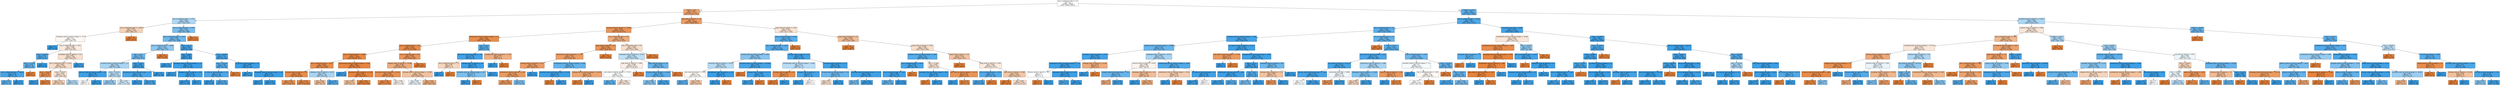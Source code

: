 digraph Tree {
node [shape=box, style="filled", color="black"] ;
0 [label="due_vs_submission_date <= 1.0\ngini = 0.5\nsamples = 96638\nvalue = [48319, 48319]", fillcolor="#e5813900"] ;
1 [label="weight <= 0.07\ngini = 0.339\nsamples = 52759\nvalue = [41346, 11413]", fillcolor="#e58139b9"] ;
0 -> 1 [labeldistance=2.5, labelangle=45, headlabel="True"] ;
2 [label="due_vs_submission_date <= -1.002\ngini = 0.468\nsamples = 3860\nvalue = [1438, 2422]", fillcolor="#399de568"] ;
1 -> 2 ;
3 [label="due_vs_submission_date <= -1.995\ngini = 0.476\nsamples = 1320\nvalue = [806, 514]", fillcolor="#e581395c"] ;
2 -> 3 ;
4 [label="homepage_clicks_by_interval_change <= -0.5\ngini = 0.5\nsamples = 1058\nvalue = [544, 514]", fillcolor="#e581390e"] ;
3 -> 4 ;
5 [label="gini = 0.0\nsamples = 58\nvalue = [0, 58]", fillcolor="#399de5ff"] ;
4 -> 5 ;
6 [label="due_vs_submission_date <= -90.5\ngini = 0.496\nsamples = 1000\nvalue = [544, 456]", fillcolor="#e5813929"] ;
4 -> 6 ;
7 [label="date <= 235.364\ngini = 0.204\nsamples = 52\nvalue = [6, 46]", fillcolor="#399de5de"] ;
6 -> 7 ;
8 [label="date <= 227.623\ngini = 0.291\nsamples = 34\nvalue = [6, 28]", fillcolor="#399de5c8"] ;
7 -> 8 ;
9 [label="due_vs_submission_date <= -288.44\ngini = 0.124\nsamples = 30\nvalue = [2, 28]", fillcolor="#399de5ed"] ;
8 -> 9 ;
10 [label="gini = 0.26\nsamples = 13\nvalue = [2, 11]", fillcolor="#399de5d1"] ;
9 -> 10 ;
11 [label="gini = 0.0\nsamples = 17\nvalue = [0, 17]", fillcolor="#399de5ff"] ;
9 -> 11 ;
12 [label="gini = 0.0\nsamples = 4\nvalue = [4, 0]", fillcolor="#e58139ff"] ;
8 -> 12 ;
13 [label="gini = 0.0\nsamples = 18\nvalue = [0, 18]", fillcolor="#399de5ff"] ;
7 -> 13 ;
14 [label="homepage_clicks_by_interval <= 14.5\ngini = 0.491\nsamples = 948\nvalue = [538, 410]", fillcolor="#e581393d"] ;
6 -> 14 ;
15 [label="due_vs_submission_date <= -4.253\ngini = 0.487\nsamples = 929\nvalue = [538, 391]", fillcolor="#e5813946"] ;
14 -> 15 ;
16 [label="date <= 236.106\ngini = 0.209\nsamples = 59\nvalue = [52, 7]", fillcolor="#e58139dd"] ;
15 -> 16 ;
17 [label="gini = 0.0\nsamples = 6\nvalue = [0, 6]", fillcolor="#399de5ff"] ;
16 -> 17 ;
18 [label="gini = 0.037\nsamples = 53\nvalue = [52, 1]", fillcolor="#e58139fa"] ;
16 -> 18 ;
19 [label="date <= 240.873\ngini = 0.493\nsamples = 870\nvalue = [486, 384]", fillcolor="#e5813936"] ;
15 -> 19 ;
20 [label="gini = 0.477\nsamples = 679\nvalue = [413, 266]", fillcolor="#e581395b"] ;
19 -> 20 ;
21 [label="gini = 0.472\nsamples = 191\nvalue = [73, 118]", fillcolor="#399de561"] ;
19 -> 21 ;
22 [label="gini = 0.0\nsamples = 19\nvalue = [0, 19]", fillcolor="#399de5ff"] ;
14 -> 22 ;
23 [label="gini = 0.0\nsamples = 262\nvalue = [262, 0]", fillcolor="#e58139ff"] ;
3 -> 23 ;
24 [label="due_vs_submission_date <= 0.006\ngini = 0.374\nsamples = 2540\nvalue = [632, 1908]", fillcolor="#399de5ab"] ;
2 -> 24 ;
25 [label="due_vs_submission_date <= -0.005\ngini = 0.339\nsamples = 2435\nvalue = [527, 1908]", fillcolor="#399de5b9"] ;
24 -> 25 ;
26 [label="due_vs_submission_date <= -0.998\ngini = 0.422\nsamples = 1608\nvalue = [486, 1122]", fillcolor="#399de591"] ;
25 -> 26 ;
27 [label="date <= 231.5\ngini = 0.328\nsamples = 1415\nvalue = [293, 1122]", fillcolor="#399de5bc"] ;
26 -> 27 ;
28 [label="oucontent_clicks_by_interval_change <= -2.5\ngini = 0.46\nsamples = 758\nvalue = [272, 486]", fillcolor="#399de570"] ;
27 -> 28 ;
29 [label="glossary_clicks_by_interval_change <= -5.5\ngini = 0.045\nsamples = 43\nvalue = [1, 42]", fillcolor="#399de5f9"] ;
28 -> 29 ;
30 [label="gini = 0.5\nsamples = 2\nvalue = [1, 1]", fillcolor="#e5813900"] ;
29 -> 30 ;
31 [label="gini = 0.0\nsamples = 41\nvalue = [0, 41]", fillcolor="#399de5ff"] ;
29 -> 31 ;
32 [label="date <= 222.003\ngini = 0.471\nsamples = 715\nvalue = [271, 444]", fillcolor="#399de563"] ;
28 -> 32 ;
33 [label="gini = 0.436\nsamples = 361\nvalue = [116, 245]", fillcolor="#399de586"] ;
32 -> 33 ;
34 [label="gini = 0.492\nsamples = 354\nvalue = [155, 199]", fillcolor="#399de538"] ;
32 -> 34 ;
35 [label="date <= 238.5\ngini = 0.062\nsamples = 657\nvalue = [21, 636]", fillcolor="#399de5f7"] ;
27 -> 35 ;
36 [label="homepage_clicks_by_interval_change <= -1.5\ngini = 0.128\nsamples = 305\nvalue = [21, 284]", fillcolor="#399de5ec"] ;
35 -> 36 ;
37 [label="gini = 0.0\nsamples = 25\nvalue = [0, 25]", fillcolor="#399de5ff"] ;
36 -> 37 ;
38 [label="gini = 0.139\nsamples = 280\nvalue = [21, 259]", fillcolor="#399de5ea"] ;
36 -> 38 ;
39 [label="gini = 0.0\nsamples = 352\nvalue = [0, 352]", fillcolor="#399de5ff"] ;
35 -> 39 ;
40 [label="gini = 0.0\nsamples = 193\nvalue = [193, 0]", fillcolor="#e58139ff"] ;
26 -> 40 ;
41 [label="date <= 231.5\ngini = 0.094\nsamples = 827\nvalue = [41, 786]", fillcolor="#399de5f2"] ;
25 -> 41 ;
42 [label="date <= 224.5\ngini = 0.006\nsamples = 325\nvalue = [1, 324]", fillcolor="#399de5fe"] ;
41 -> 42 ;
43 [label="gini = 0.0\nsamples = 176\nvalue = [0, 176]", fillcolor="#399de5ff"] ;
42 -> 43 ;
44 [label="homepage_clicks_by_interval_change <= -1.0\ngini = 0.013\nsamples = 149\nvalue = [1, 148]", fillcolor="#399de5fd"] ;
42 -> 44 ;
45 [label="gini = 0.0\nsamples = 11\nvalue = [0, 11]", fillcolor="#399de5ff"] ;
44 -> 45 ;
46 [label="homepage_clicks_by_interval <= 20.5\ngini = 0.014\nsamples = 138\nvalue = [1, 137]", fillcolor="#399de5fd"] ;
44 -> 46 ;
47 [label="gini = 0.015\nsamples = 135\nvalue = [1, 134]", fillcolor="#399de5fd"] ;
46 -> 47 ;
48 [label="gini = 0.0\nsamples = 3\nvalue = [0, 3]", fillcolor="#399de5ff"] ;
46 -> 48 ;
49 [label="date <= 240.685\ngini = 0.147\nsamples = 502\nvalue = [40, 462]", fillcolor="#399de5e9"] ;
41 -> 49 ;
50 [label="date <= 236.219\ngini = 0.239\nsamples = 281\nvalue = [39, 242]", fillcolor="#399de5d6"] ;
49 -> 50 ;
51 [label="url_clicks_by_interval_change <= -0.5\ngini = 0.175\nsamples = 268\nvalue = [26, 242]", fillcolor="#399de5e4"] ;
50 -> 51 ;
52 [label="gini = 0.0\nsamples = 26\nvalue = [0, 26]", fillcolor="#399de5ff"] ;
51 -> 52 ;
53 [label="gini = 0.192\nsamples = 242\nvalue = [26, 216]", fillcolor="#399de5e0"] ;
51 -> 53 ;
54 [label="gini = 0.0\nsamples = 13\nvalue = [13, 0]", fillcolor="#e58139ff"] ;
50 -> 54 ;
55 [label="url_clicks_by_interval_change <= -0.5\ngini = 0.009\nsamples = 221\nvalue = [1, 220]", fillcolor="#399de5fe"] ;
49 -> 55 ;
56 [label="gini = 0.0\nsamples = 23\nvalue = [0, 23]", fillcolor="#399de5ff"] ;
55 -> 56 ;
57 [label="homepage_clicks_by_interval_change <= -4.0\ngini = 0.01\nsamples = 198\nvalue = [1, 197]", fillcolor="#399de5fe"] ;
55 -> 57 ;
58 [label="gini = 0.0\nsamples = 5\nvalue = [0, 5]", fillcolor="#399de5ff"] ;
57 -> 58 ;
59 [label="gini = 0.01\nsamples = 193\nvalue = [1, 192]", fillcolor="#399de5fe"] ;
57 -> 59 ;
60 [label="gini = 0.0\nsamples = 105\nvalue = [105, 0]", fillcolor="#e58139ff"] ;
24 -> 60 ;
61 [label="page_clicks_by_interval <= 1.0\ngini = 0.3\nsamples = 48899\nvalue = [39908, 8991]", fillcolor="#e58139c6"] ;
1 -> 61 ;
62 [label="forumng_clicks_by_interval <= 21.999\ngini = 0.239\nsamples = 41481\nvalue = [35738, 5743]", fillcolor="#e58139d6"] ;
61 -> 62 ;
63 [label="htmlactivity_clicks_by_interval_change <= 1.0\ngini = 0.168\nsamples = 29933\nvalue = [27168, 2765]", fillcolor="#e58139e5"] ;
62 -> 63 ;
64 [label="due_vs_submission_date <= -0.0\ngini = 0.164\nsamples = 29842\nvalue = [27156, 2686]", fillcolor="#e58139e6"] ;
63 -> 64 ;
65 [label="due_vs_submission_date <= -4.999\ngini = 0.116\nsamples = 19600\nvalue = [18388, 1212]", fillcolor="#e58139ee"] ;
64 -> 65 ;
66 [label="due_vs_submission_date <= -5.001\ngini = 0.164\nsamples = 10015\nvalue = [9115, 900]", fillcolor="#e58139e6"] ;
65 -> 66 ;
67 [label="forumng_clicks_by_interval <= 0.0\ngini = 0.149\nsamples = 9859\nvalue = [9059, 800]", fillcolor="#e58139e8"] ;
66 -> 67 ;
68 [label="gini = 0.246\nsamples = 2328\nvalue = [1994, 334]", fillcolor="#e58139d4"] ;
67 -> 68 ;
69 [label="gini = 0.116\nsamples = 7531\nvalue = [7065, 466]", fillcolor="#e58139ee"] ;
67 -> 69 ;
70 [label="homepage_clicks_by_interval <= 9.975\ngini = 0.46\nsamples = 156\nvalue = [56, 100]", fillcolor="#399de570"] ;
66 -> 70 ;
71 [label="gini = 0.444\nsamples = 69\nvalue = [46, 23]", fillcolor="#e581397f"] ;
70 -> 71 ;
72 [label="gini = 0.203\nsamples = 87\nvalue = [10, 77]", fillcolor="#399de5de"] ;
70 -> 72 ;
73 [label="questionnaire_clicks_by_interval_change <= -9.68\ngini = 0.063\nsamples = 9585\nvalue = [9273, 312]", fillcolor="#e58139f6"] ;
65 -> 73 ;
74 [label="gini = 0.0\nsamples = 10\nvalue = [0, 10]", fillcolor="#399de5ff"] ;
73 -> 74 ;
75 [label="oucontent_clicks_by_interval <= 0.016\ngini = 0.061\nsamples = 9575\nvalue = [9273, 302]", fillcolor="#e58139f7"] ;
73 -> 75 ;
76 [label="gini = 0.453\nsamples = 52\nvalue = [34, 18]", fillcolor="#e5813978"] ;
75 -> 76 ;
77 [label="gini = 0.058\nsamples = 9523\nvalue = [9239, 284]", fillcolor="#e58139f7"] ;
75 -> 77 ;
78 [label="due_vs_submission_date <= 0.0\ngini = 0.246\nsamples = 10242\nvalue = [8768, 1474]", fillcolor="#e58139d4"] ;
64 -> 78 ;
79 [label="subpage_clicks_by_interval <= 10.996\ngini = 0.385\nsamples = 5655\nvalue = [4181, 1474]", fillcolor="#e58139a5"] ;
78 -> 79 ;
80 [label="oucontent_clicks_by_interval <= 53.521\ngini = 0.202\nsamples = 2012\nvalue = [1782, 230]", fillcolor="#e58139de"] ;
79 -> 80 ;
81 [label="gini = 0.158\nsamples = 1869\nvalue = [1707, 162]", fillcolor="#e58139e7"] ;
80 -> 81 ;
82 [label="gini = 0.499\nsamples = 143\nvalue = [75, 68]", fillcolor="#e5813918"] ;
80 -> 82 ;
83 [label="forumng_clicks_by_interval_change <= -11.987\ngini = 0.45\nsamples = 3643\nvalue = [2399, 1244]", fillcolor="#e581397b"] ;
79 -> 83 ;
84 [label="gini = 0.499\nsamples = 1124\nvalue = [532, 592]", fillcolor="#399de51a"] ;
83 -> 84 ;
85 [label="gini = 0.384\nsamples = 2519\nvalue = [1867, 652]", fillcolor="#e58139a6"] ;
83 -> 85 ;
86 [label="gini = 0.0\nsamples = 4587\nvalue = [4587, 0]", fillcolor="#e58139ff"] ;
78 -> 86 ;
87 [label="date <= 167.5\ngini = 0.229\nsamples = 91\nvalue = [12, 79]", fillcolor="#399de5d8"] ;
63 -> 87 ;
88 [label="quiz_clicks_by_interval_change <= -0.5\ngini = 0.095\nsamples = 80\nvalue = [4, 76]", fillcolor="#399de5f2"] ;
87 -> 88 ;
89 [label="due_vs_submission_date <= -7.5\ngini = 0.48\nsamples = 5\nvalue = [3, 2]", fillcolor="#e5813955"] ;
88 -> 89 ;
90 [label="gini = 0.0\nsamples = 2\nvalue = [0, 2]", fillcolor="#399de5ff"] ;
89 -> 90 ;
91 [label="gini = 0.0\nsamples = 3\nvalue = [3, 0]", fillcolor="#e58139ff"] ;
89 -> 91 ;
92 [label="subpage_clicks_by_interval <= 4.0\ngini = 0.026\nsamples = 75\nvalue = [1, 74]", fillcolor="#399de5fc"] ;
88 -> 92 ;
93 [label="oucontent_clicks_by_interval_change <= 16.5\ngini = 0.375\nsamples = 4\nvalue = [1, 3]", fillcolor="#399de5aa"] ;
92 -> 93 ;
94 [label="gini = 0.0\nsamples = 3\nvalue = [0, 3]", fillcolor="#399de5ff"] ;
93 -> 94 ;
95 [label="gini = 0.0\nsamples = 1\nvalue = [1, 0]", fillcolor="#e58139ff"] ;
93 -> 95 ;
96 [label="gini = 0.0\nsamples = 71\nvalue = [0, 71]", fillcolor="#399de5ff"] ;
92 -> 96 ;
97 [label="oucollaborate_clicks_by_interval <= 1.136\ngini = 0.397\nsamples = 11\nvalue = [8, 3]", fillcolor="#e581399f"] ;
87 -> 97 ;
98 [label="gini = 0.0\nsamples = 3\nvalue = [0, 3]", fillcolor="#399de5ff"] ;
97 -> 98 ;
99 [label="gini = 0.0\nsamples = 8\nvalue = [8, 0]", fillcolor="#e58139ff"] ;
97 -> 99 ;
100 [label="due_vs_submission_date <= -0.0\ngini = 0.383\nsamples = 11548\nvalue = [8570, 2978]", fillcolor="#e58139a6"] ;
62 -> 100 ;
101 [label="page_clicks_by_interval <= 0.0\ngini = 0.241\nsamples = 6788\nvalue = [5838, 950]", fillcolor="#e58139d6"] ;
100 -> 101 ;
102 [label="questionnaire_clicks_by_interval <= 7.997\ngini = 0.302\nsamples = 5135\nvalue = [4185, 950]", fillcolor="#e58139c5"] ;
101 -> 102 ;
103 [label="forumng_clicks_by_interval <= 187.5\ngini = 0.287\nsamples = 5044\nvalue = [4169, 875]", fillcolor="#e58139c9"] ;
102 -> 103 ;
104 [label="ouelluminate_clicks_by_interval <= 5.95\ngini = 0.278\nsamples = 5002\nvalue = [4169, 833]", fillcolor="#e58139cc"] ;
103 -> 104 ;
105 [label="gini = 0.267\nsamples = 4938\nvalue = [4153, 785]", fillcolor="#e58139cf"] ;
104 -> 105 ;
106 [label="gini = 0.375\nsamples = 64\nvalue = [16, 48]", fillcolor="#399de5aa"] ;
104 -> 106 ;
107 [label="gini = 0.0\nsamples = 42\nvalue = [0, 42]", fillcolor="#399de5ff"] ;
103 -> 107 ;
108 [label="oucollaborate_clicks_by_interval_change <= 0.019\ngini = 0.29\nsamples = 91\nvalue = [16, 75]", fillcolor="#399de5c9"] ;
102 -> 108 ;
109 [label="oucontent_clicks_by_interval_change <= -787.24\ngini = 0.053\nsamples = 73\nvalue = [2, 71]", fillcolor="#399de5f8"] ;
108 -> 109 ;
110 [label="gini = 0.0\nsamples = 2\nvalue = [2, 0]", fillcolor="#e58139ff"] ;
109 -> 110 ;
111 [label="gini = 0.0\nsamples = 71\nvalue = [0, 71]", fillcolor="#399de5ff"] ;
109 -> 111 ;
112 [label="subpage_clicks_by_interval_change <= -36.433\ngini = 0.346\nsamples = 18\nvalue = [14, 4]", fillcolor="#e58139b6"] ;
108 -> 112 ;
113 [label="gini = 0.0\nsamples = 14\nvalue = [14, 0]", fillcolor="#e58139ff"] ;
112 -> 113 ;
114 [label="gini = 0.0\nsamples = 4\nvalue = [0, 4]", fillcolor="#399de5ff"] ;
112 -> 114 ;
115 [label="gini = 0.0\nsamples = 1653\nvalue = [1653, 0]", fillcolor="#e58139ff"] ;
101 -> 115 ;
116 [label="due_vs_submission_date <= 0.0\ngini = 0.489\nsamples = 4760\nvalue = [2732, 2028]", fillcolor="#e5813942"] ;
100 -> 116 ;
117 [label="homepage_clicks_by_interval <= 52.955\ngini = 0.481\nsamples = 3398\nvalue = [1370, 2028]", fillcolor="#399de553"] ;
116 -> 117 ;
118 [label="page_clicks_by_interval <= 0.006\ngini = 0.498\nsamples = 2075\nvalue = [1108, 967]", fillcolor="#e5813920"] ;
117 -> 118 ;
119 [label="quiz_clicks_by_interval_change <= -27.912\ngini = 0.5\nsamples = 1921\nvalue = [954, 967]", fillcolor="#399de503"] ;
118 -> 119 ;
120 [label="gini = 0.27\nsamples = 280\nvalue = [45, 235]", fillcolor="#399de5ce"] ;
119 -> 120 ;
121 [label="gini = 0.494\nsamples = 1641\nvalue = [909, 732]", fillcolor="#e5813932"] ;
119 -> 121 ;
122 [label="gini = 0.0\nsamples = 154\nvalue = [154, 0]", fillcolor="#e58139ff"] ;
118 -> 122 ;
123 [label="page_clicks_by_interval <= 0.0\ngini = 0.318\nsamples = 1323\nvalue = [262, 1061]", fillcolor="#399de5c0"] ;
117 -> 123 ;
124 [label="forumng_clicks_by_interval <= 53.684\ngini = 0.249\nsamples = 1242\nvalue = [181, 1061]", fillcolor="#399de5d3"] ;
123 -> 124 ;
125 [label="gini = 0.408\nsamples = 462\nvalue = [132, 330]", fillcolor="#399de599"] ;
124 -> 125 ;
126 [label="gini = 0.118\nsamples = 780\nvalue = [49, 731]", fillcolor="#399de5ee"] ;
124 -> 126 ;
127 [label="gini = 0.0\nsamples = 81\nvalue = [81, 0]", fillcolor="#e58139ff"] ;
123 -> 127 ;
128 [label="gini = 0.0\nsamples = 1362\nvalue = [1362, 0]", fillcolor="#e58139ff"] ;
116 -> 128 ;
129 [label="page_clicks_by_interval <= 1.001\ngini = 0.492\nsamples = 7418\nvalue = [4170, 3248]", fillcolor="#e5813938"] ;
61 -> 129 ;
130 [label="due_vs_submission_date <= 0.005\ngini = 0.253\nsamples = 1597\nvalue = [237, 1360]", fillcolor="#399de5d3"] ;
129 -> 130 ;
131 [label="due_vs_submission_date <= -0.029\ngini = 0.23\nsamples = 1568\nvalue = [208, 1360]", fillcolor="#399de5d8"] ;
130 -> 131 ;
132 [label="forumng_clicks_by_interval_change <= 6.885\ngini = 0.408\nsamples = 553\nvalue = [158, 395]", fillcolor="#399de599"] ;
131 -> 132 ;
133 [label="oucontent_clicks_by_interval <= 255.47\ngini = 0.476\nsamples = 375\nvalue = [146, 229]", fillcolor="#399de55c"] ;
132 -> 133 ;
134 [label="quiz_clicks_by_interval <= 0.029\ngini = 0.5\nsamples = 283\nvalue = [145, 138]", fillcolor="#e581390c"] ;
133 -> 134 ;
135 [label="gini = 0.256\nsamples = 73\nvalue = [11, 62]", fillcolor="#399de5d2"] ;
134 -> 135 ;
136 [label="gini = 0.462\nsamples = 210\nvalue = [134, 76]", fillcolor="#e581396e"] ;
134 -> 136 ;
137 [label="oucollaborate_clicks_by_interval <= 14.5\ngini = 0.022\nsamples = 92\nvalue = [1, 91]", fillcolor="#399de5fc"] ;
133 -> 137 ;
138 [label="gini = 0.0\nsamples = 91\nvalue = [0, 91]", fillcolor="#399de5ff"] ;
137 -> 138 ;
139 [label="gini = 0.0\nsamples = 1\nvalue = [1, 0]", fillcolor="#e58139ff"] ;
137 -> 139 ;
140 [label="oucontent_clicks_by_interval_change <= -283.896\ngini = 0.126\nsamples = 178\nvalue = [12, 166]", fillcolor="#399de5ed"] ;
132 -> 140 ;
141 [label="gini = 0.0\nsamples = 4\nvalue = [4, 0]", fillcolor="#e58139ff"] ;
140 -> 141 ;
142 [label="subpage_clicks_by_interval <= 217.5\ngini = 0.088\nsamples = 174\nvalue = [8, 166]", fillcolor="#399de5f3"] ;
140 -> 142 ;
143 [label="gini = 0.078\nsamples = 173\nvalue = [7, 166]", fillcolor="#399de5f4"] ;
142 -> 143 ;
144 [label="gini = 0.0\nsamples = 1\nvalue = [1, 0]", fillcolor="#e58139ff"] ;
142 -> 144 ;
145 [label="subpage_clicks_by_interval <= 8.5\ngini = 0.094\nsamples = 1015\nvalue = [50, 965]", fillcolor="#399de5f2"] ;
131 -> 145 ;
146 [label="questionnaire_clicks_by_interval_change <= -0.004\ngini = 0.477\nsamples = 28\nvalue = [11, 17]", fillcolor="#399de55a"] ;
145 -> 146 ;
147 [label="forumng_clicks_by_interval <= 9.5\ngini = 0.165\nsamples = 11\nvalue = [10, 1]", fillcolor="#e58139e6"] ;
146 -> 147 ;
148 [label="gini = 0.0\nsamples = 10\nvalue = [10, 0]", fillcolor="#e58139ff"] ;
147 -> 148 ;
149 [label="gini = 0.0\nsamples = 1\nvalue = [0, 1]", fillcolor="#399de5ff"] ;
147 -> 149 ;
150 [label="subpage_clicks_by_interval <= 7.5\ngini = 0.111\nsamples = 17\nvalue = [1, 16]", fillcolor="#399de5ef"] ;
146 -> 150 ;
151 [label="gini = 0.0\nsamples = 15\nvalue = [0, 15]", fillcolor="#399de5ff"] ;
150 -> 151 ;
152 [label="gini = 0.5\nsamples = 2\nvalue = [1, 1]", fillcolor="#e5813900"] ;
150 -> 152 ;
153 [label="oucontent_clicks_by_interval <= 21.5\ngini = 0.076\nsamples = 987\nvalue = [39, 948]", fillcolor="#399de5f5"] ;
145 -> 153 ;
154 [label="forumng_clicks_by_interval_change <= -6.0\ngini = 0.324\nsamples = 59\nvalue = [12, 47]", fillcolor="#399de5be"] ;
153 -> 154 ;
155 [label="gini = 0.49\nsamples = 21\nvalue = [12, 9]", fillcolor="#e5813940"] ;
154 -> 155 ;
156 [label="gini = 0.0\nsamples = 38\nvalue = [0, 38]", fillcolor="#399de5ff"] ;
154 -> 156 ;
157 [label="oucontent_clicks_by_interval_change <= -171.5\ngini = 0.056\nsamples = 928\nvalue = [27, 901]", fillcolor="#399de5f7"] ;
153 -> 157 ;
158 [label="gini = 0.361\nsamples = 38\nvalue = [9, 29]", fillcolor="#399de5b0"] ;
157 -> 158 ;
159 [label="gini = 0.04\nsamples = 890\nvalue = [18, 872]", fillcolor="#399de5fa"] ;
157 -> 159 ;
160 [label="gini = 0.0\nsamples = 29\nvalue = [29, 0]", fillcolor="#e58139ff"] ;
130 -> 160 ;
161 [label="page_clicks_by_interval <= 2.0\ngini = 0.438\nsamples = 5821\nvalue = [3933, 1888]", fillcolor="#e5813985"] ;
129 -> 161 ;
162 [label="gini = 0.0\nsamples = 1398\nvalue = [1398, 0]", fillcolor="#e58139ff"] ;
161 -> 162 ;
163 [label="page_clicks_by_interval <= 2.001\ngini = 0.489\nsamples = 4423\nvalue = [2535, 1888]", fillcolor="#e5813941"] ;
161 -> 163 ;
164 [label="dualpane_clicks_by_interval_change <= 0.004\ngini = 0.23\nsamples = 664\nvalue = [88, 576]", fillcolor="#399de5d8"] ;
163 -> 164 ;
165 [label="due_vs_submission_date <= 0.015\ngini = 0.116\nsamples = 568\nvalue = [35, 533]", fillcolor="#399de5ee"] ;
164 -> 165 ;
166 [label="due_vs_submission_date <= -3.001\ngini = 0.089\nsamples = 559\nvalue = [26, 533]", fillcolor="#399de5f3"] ;
165 -> 166 ;
167 [label="gini = 0.287\nsamples = 121\nvalue = [21, 100]", fillcolor="#399de5c9"] ;
166 -> 167 ;
168 [label="gini = 0.023\nsamples = 438\nvalue = [5, 433]", fillcolor="#399de5fc"] ;
166 -> 168 ;
169 [label="gini = 0.0\nsamples = 9\nvalue = [9, 0]", fillcolor="#e58139ff"] ;
165 -> 169 ;
170 [label="date <= 97.882\ngini = 0.495\nsamples = 96\nvalue = [53, 43]", fillcolor="#e5813930"] ;
164 -> 170 ;
171 [label="homepage_clicks_by_interval_change <= -48.0\ngini = 0.054\nsamples = 36\nvalue = [1, 35]", fillcolor="#399de5f8"] ;
170 -> 171 ;
172 [label="gini = 0.0\nsamples = 1\nvalue = [1, 0]", fillcolor="#e58139ff"] ;
171 -> 172 ;
173 [label="gini = 0.0\nsamples = 35\nvalue = [0, 35]", fillcolor="#399de5ff"] ;
171 -> 173 ;
174 [label="quiz_clicks_by_interval_change <= -16.173\ngini = 0.231\nsamples = 60\nvalue = [52, 8]", fillcolor="#e58139d8"] ;
170 -> 174 ;
175 [label="gini = 0.0\nsamples = 4\nvalue = [0, 4]", fillcolor="#399de5ff"] ;
174 -> 175 ;
176 [label="gini = 0.133\nsamples = 56\nvalue = [52, 4]", fillcolor="#e58139eb"] ;
174 -> 176 ;
177 [label="page_clicks_by_interval <= 3.0\ngini = 0.454\nsamples = 3759\nvalue = [2447, 1312]", fillcolor="#e5813976"] ;
163 -> 177 ;
178 [label="gini = 0.0\nsamples = 892\nvalue = [892, 0]", fillcolor="#e58139ff"] ;
177 -> 178 ;
179 [label="page_clicks_by_interval <= 3.001\ngini = 0.496\nsamples = 2867\nvalue = [1555, 1312]", fillcolor="#e5813928"] ;
177 -> 179 ;
180 [label="due_vs_submission_date <= 0.023\ngini = 0.21\nsamples = 562\nvalue = [67, 495]", fillcolor="#399de5dc"] ;
179 -> 180 ;
181 [label="gini = 0.153\nsamples = 540\nvalue = [45, 495]", fillcolor="#399de5e8"] ;
180 -> 181 ;
182 [label="gini = 0.0\nsamples = 22\nvalue = [22, 0]", fillcolor="#e58139ff"] ;
180 -> 182 ;
183 [label="page_clicks_by_interval <= 3.999\ngini = 0.458\nsamples = 2305\nvalue = [1488, 817]", fillcolor="#e5813973"] ;
179 -> 183 ;
184 [label="gini = 0.0\nsamples = 387\nvalue = [387, 0]", fillcolor="#e58139ff"] ;
183 -> 184 ;
185 [label="gini = 0.489\nsamples = 1918\nvalue = [1101, 817]", fillcolor="#e5813942"] ;
183 -> 185 ;
186 [label="weight <= 12.528\ngini = 0.267\nsamples = 43879\nvalue = [6973, 36906]", fillcolor="#399de5cf"] ;
0 -> 186 [labeldistance=2.5, labelangle=-45, headlabel="False"] ;
187 [label="due_vs_submission_date <= 32.921\ngini = 0.187\nsamples = 34875\nvalue = [3647, 31228]", fillcolor="#399de5e1"] ;
186 -> 187 ;
188 [label="due_vs_submission_date <= 1.0\ngini = 0.256\nsamples = 18334\nvalue = [2766, 15568]", fillcolor="#399de5d2"] ;
187 -> 188 ;
189 [label="oucontent_clicks_by_interval_change <= -4.099\ngini = 0.118\nsamples = 4528\nvalue = [286, 4242]", fillcolor="#399de5ee"] ;
188 -> 189 ;
190 [label="subpage_clicks_by_interval_change <= -20.969\ngini = 0.314\nsamples = 641\nvalue = [125, 516]", fillcolor="#399de5c1"] ;
189 -> 190 ;
191 [label="url_clicks_by_interval_change <= 3.307\ngini = 0.091\nsamples = 336\nvalue = [16, 320]", fillcolor="#399de5f2"] ;
190 -> 191 ;
192 [label="ouelluminate_clicks_by_interval_change <= -11.0\ngini = 0.059\nsamples = 328\nvalue = [10, 318]", fillcolor="#399de5f7"] ;
191 -> 192 ;
193 [label="forumng_clicks_by_interval <= 63.5\ngini = 0.5\nsamples = 4\nvalue = [2, 2]", fillcolor="#e5813900"] ;
192 -> 193 ;
194 [label="gini = 0.0\nsamples = 2\nvalue = [2, 0]", fillcolor="#e58139ff"] ;
193 -> 194 ;
195 [label="gini = 0.0\nsamples = 2\nvalue = [0, 2]", fillcolor="#399de5ff"] ;
193 -> 195 ;
196 [label="homepage_clicks_by_interval <= 8.783\ngini = 0.048\nsamples = 324\nvalue = [8, 316]", fillcolor="#399de5f9"] ;
192 -> 196 ;
197 [label="gini = 0.176\nsamples = 82\nvalue = [8, 74]", fillcolor="#399de5e3"] ;
196 -> 197 ;
198 [label="gini = 0.0\nsamples = 242\nvalue = [0, 242]", fillcolor="#399de5ff"] ;
196 -> 198 ;
199 [label="subpage_clicks_by_interval <= 22.589\ngini = 0.375\nsamples = 8\nvalue = [6, 2]", fillcolor="#e58139aa"] ;
191 -> 199 ;
200 [label="gini = 0.0\nsamples = 2\nvalue = [0, 2]", fillcolor="#399de5ff"] ;
199 -> 200 ;
201 [label="gini = 0.0\nsamples = 6\nvalue = [6, 0]", fillcolor="#e58139ff"] ;
199 -> 201 ;
202 [label="homepage_clicks_by_interval <= 29.737\ngini = 0.459\nsamples = 305\nvalue = [109, 196]", fillcolor="#399de571"] ;
190 -> 202 ;
203 [label="resource_clicks_by_interval <= 0.052\ngini = 0.499\nsamples = 183\nvalue = [96, 87]", fillcolor="#e5813918"] ;
202 -> 203 ;
204 [label="subpage_clicks_by_interval_change <= -18.5\ngini = 0.307\nsamples = 58\nvalue = [11, 47]", fillcolor="#399de5c3"] ;
203 -> 204 ;
205 [label="gini = 0.375\nsamples = 12\nvalue = [9, 3]", fillcolor="#e58139aa"] ;
204 -> 205 ;
206 [label="gini = 0.083\nsamples = 46\nvalue = [2, 44]", fillcolor="#399de5f3"] ;
204 -> 206 ;
207 [label="homepage_clicks_by_interval <= 14.5\ngini = 0.435\nsamples = 125\nvalue = [85, 40]", fillcolor="#e5813987"] ;
203 -> 207 ;
208 [label="gini = 0.0\nsamples = 13\nvalue = [0, 13]", fillcolor="#399de5ff"] ;
207 -> 208 ;
209 [label="gini = 0.366\nsamples = 112\nvalue = [85, 27]", fillcolor="#e58139ae"] ;
207 -> 209 ;
210 [label="ouelluminate_clicks_by_interval_change <= -0.046\ngini = 0.19\nsamples = 122\nvalue = [13, 109]", fillcolor="#399de5e1"] ;
202 -> 210 ;
211 [label="ouelluminate_clicks_by_interval_change <= -3.039\ngini = 0.469\nsamples = 16\nvalue = [10, 6]", fillcolor="#e5813966"] ;
210 -> 211 ;
212 [label="gini = 0.0\nsamples = 6\nvalue = [0, 6]", fillcolor="#399de5ff"] ;
211 -> 212 ;
213 [label="gini = 0.0\nsamples = 10\nvalue = [10, 0]", fillcolor="#e58139ff"] ;
211 -> 213 ;
214 [label="url_clicks_by_interval_change <= 3.5\ngini = 0.055\nsamples = 106\nvalue = [3, 103]", fillcolor="#399de5f8"] ;
210 -> 214 ;
215 [label="gini = 0.038\nsamples = 104\nvalue = [2, 102]", fillcolor="#399de5fa"] ;
214 -> 215 ;
216 [label="gini = 0.5\nsamples = 2\nvalue = [1, 1]", fillcolor="#e5813900"] ;
214 -> 216 ;
217 [label="url_clicks_by_interval_change <= -33.457\ngini = 0.079\nsamples = 3887\nvalue = [161, 3726]", fillcolor="#399de5f4"] ;
189 -> 217 ;
218 [label="quiz_clicks_by_interval_change <= 17.424\ngini = 0.278\nsamples = 12\nvalue = [10, 2]", fillcolor="#e58139cc"] ;
217 -> 218 ;
219 [label="gini = 0.0\nsamples = 2\nvalue = [0, 2]", fillcolor="#399de5ff"] ;
218 -> 219 ;
220 [label="gini = 0.0\nsamples = 10\nvalue = [10, 0]", fillcolor="#e58139ff"] ;
218 -> 220 ;
221 [label="subpage_clicks_by_interval_change <= 106.5\ngini = 0.075\nsamples = 3875\nvalue = [151, 3724]", fillcolor="#399de5f5"] ;
217 -> 221 ;
222 [label="date <= 231.5\ngini = 0.062\nsamples = 3727\nvalue = [120, 3607]", fillcolor="#399de5f7"] ;
221 -> 222 ;
223 [label="ouelluminate_clicks_by_interval <= 7.051\ngini = 0.041\nsamples = 3227\nvalue = [67, 3160]", fillcolor="#399de5fa"] ;
222 -> 223 ;
224 [label="gini = 0.034\nsamples = 3125\nvalue = [54, 3071]", fillcolor="#399de5fb"] ;
223 -> 224 ;
225 [label="gini = 0.222\nsamples = 102\nvalue = [13, 89]", fillcolor="#399de5da"] ;
223 -> 225 ;
226 [label="date <= 238.5\ngini = 0.19\nsamples = 500\nvalue = [53, 447]", fillcolor="#399de5e1"] ;
222 -> 226 ;
227 [label="gini = 0.362\nsamples = 223\nvalue = [53, 170]", fillcolor="#399de5b0"] ;
226 -> 227 ;
228 [label="gini = 0.0\nsamples = 277\nvalue = [0, 277]", fillcolor="#399de5ff"] ;
226 -> 228 ;
229 [label="homepage_clicks_by_interval <= 90.0\ngini = 0.331\nsamples = 148\nvalue = [31, 117]", fillcolor="#399de5bb"] ;
221 -> 229 ;
230 [label="forumng_clicks_by_interval <= 77.0\ngini = 0.449\nsamples = 47\nvalue = [31, 16]", fillcolor="#e581397b"] ;
229 -> 230 ;
231 [label="gini = 0.239\nsamples = 36\nvalue = [31, 5]", fillcolor="#e58139d6"] ;
230 -> 231 ;
232 [label="gini = 0.0\nsamples = 11\nvalue = [0, 11]", fillcolor="#399de5ff"] ;
230 -> 232 ;
233 [label="gini = 0.0\nsamples = 101\nvalue = [0, 101]", fillcolor="#399de5ff"] ;
229 -> 233 ;
234 [label="due_vs_submission_date <= 2.0\ngini = 0.295\nsamples = 13806\nvalue = [2480, 11326]", fillcolor="#399de5c7"] ;
188 -> 234 ;
235 [label="gini = 0.0\nsamples = 664\nvalue = [664, 0]", fillcolor="#e58139ff"] ;
234 -> 235 ;
236 [label="date <= 227.343\ngini = 0.238\nsamples = 13142\nvalue = [1816, 11326]", fillcolor="#399de5d6"] ;
234 -> 236 ;
237 [label="page_clicks_by_interval_change <= 4.025\ngini = 0.151\nsamples = 7283\nvalue = [597, 6686]", fillcolor="#399de5e8"] ;
236 -> 237 ;
238 [label="quiz_clicks_by_interval <= 679.213\ngini = 0.123\nsamples = 6877\nvalue = [451, 6426]", fillcolor="#399de5ed"] ;
237 -> 238 ;
239 [label="glossary_clicks_by_interval_change <= -0.064\ngini = 0.109\nsamples = 6750\nvalue = [390, 6360]", fillcolor="#399de5ef"] ;
238 -> 239 ;
240 [label="gini = 0.5\nsamples = 70\nvalue = [35, 35]", fillcolor="#e5813900"] ;
239 -> 240 ;
241 [label="gini = 0.101\nsamples = 6680\nvalue = [355, 6325]", fillcolor="#399de5f1"] ;
239 -> 241 ;
242 [label="assessment_type_CMA <= 0.996\ngini = 0.499\nsamples = 127\nvalue = [61, 66]", fillcolor="#399de513"] ;
238 -> 242 ;
243 [label="gini = 0.227\nsamples = 69\nvalue = [60, 9]", fillcolor="#e58139d9"] ;
242 -> 243 ;
244 [label="gini = 0.034\nsamples = 58\nvalue = [1, 57]", fillcolor="#399de5fb"] ;
242 -> 244 ;
245 [label="htmlactivity_clicks_by_interval <= 1.006\ngini = 0.461\nsamples = 406\nvalue = [146, 260]", fillcolor="#399de570"] ;
237 -> 245 ;
246 [label="homepage_clicks_by_interval <= 50.568\ngini = 0.375\nsamples = 332\nvalue = [83, 249]", fillcolor="#399de5aa"] ;
245 -> 246 ;
247 [label="gini = 0.481\nsamples = 124\nvalue = [74, 50]", fillcolor="#e5813953"] ;
246 -> 247 ;
248 [label="gini = 0.083\nsamples = 208\nvalue = [9, 199]", fillcolor="#399de5f3"] ;
246 -> 248 ;
249 [label="resource_clicks_by_interval <= 9.34\ngini = 0.253\nsamples = 74\nvalue = [63, 11]", fillcolor="#e58139d2"] ;
245 -> 249 ;
250 [label="gini = 0.0\nsamples = 6\nvalue = [0, 6]", fillcolor="#399de5ff"] ;
249 -> 250 ;
251 [label="gini = 0.136\nsamples = 68\nvalue = [63, 5]", fillcolor="#e58139eb"] ;
249 -> 251 ;
252 [label="due_vs_submission_date <= 2.993\ngini = 0.33\nsamples = 5859\nvalue = [1219, 4640]", fillcolor="#399de5bc"] ;
236 -> 252 ;
253 [label="oucontent_clicks_by_interval_change <= -1.5\ngini = 0.5\nsamples = 631\nvalue = [308, 323]", fillcolor="#399de50c"] ;
252 -> 253 ;
254 [label="gini = 0.0\nsamples = 32\nvalue = [0, 32]", fillcolor="#399de5ff"] ;
253 -> 254 ;
255 [label="due_vs_submission_date <= 2.003\ngini = 0.5\nsamples = 599\nvalue = [308, 291]", fillcolor="#e581390e"] ;
253 -> 255 ;
256 [label="gini = 0.5\nsamples = 580\nvalue = [289, 291]", fillcolor="#399de502"] ;
255 -> 256 ;
257 [label="gini = 0.0\nsamples = 19\nvalue = [19, 0]", fillcolor="#e58139ff"] ;
255 -> 257 ;
258 [label="date <= 235.953\ngini = 0.288\nsamples = 5228\nvalue = [911, 4317]", fillcolor="#399de5c9"] ;
252 -> 258 ;
259 [label="gini = 0.0\nsamples = 44\nvalue = [44, 0]", fillcolor="#e58139ff"] ;
258 -> 259 ;
260 [label="date <= 236.016\ngini = 0.279\nsamples = 5184\nvalue = [867, 4317]", fillcolor="#399de5cc"] ;
258 -> 260 ;
261 [label="gini = 0.147\nsamples = 2297\nvalue = [183, 2114]", fillcolor="#399de5e9"] ;
260 -> 261 ;
262 [label="gini = 0.362\nsamples = 2887\nvalue = [684, 2203]", fillcolor="#399de5b0"] ;
260 -> 262 ;
263 [label="assessment_type_CMA <= 0.999\ngini = 0.101\nsamples = 16541\nvalue = [881, 15660]", fillcolor="#399de5f1"] ;
187 -> 263 ;
264 [label="oucollaborate_clicks_by_interval_change <= -0.026\ngini = 0.494\nsamples = 258\nvalue = [143, 115]", fillcolor="#e5813932"] ;
263 -> 264 ;
265 [label="oucollaborate_clicks_by_interval_change <= -1.997\ngini = 0.154\nsamples = 107\nvalue = [98, 9]", fillcolor="#e58139e8"] ;
264 -> 265 ;
266 [label="homepage_clicks_by_interval <= 1.5\ngini = 0.245\nsamples = 7\nvalue = [1, 6]", fillcolor="#399de5d4"] ;
265 -> 266 ;
267 [label="gini = 0.0\nsamples = 1\nvalue = [1, 0]", fillcolor="#e58139ff"] ;
266 -> 267 ;
268 [label="gini = 0.0\nsamples = 6\nvalue = [0, 6]", fillcolor="#399de5ff"] ;
266 -> 268 ;
269 [label="homepage_clicks_by_interval_change <= 4.739\ngini = 0.058\nsamples = 100\nvalue = [97, 3]", fillcolor="#e58139f7"] ;
265 -> 269 ;
270 [label="oucollaborate_clicks_by_interval <= 1.488\ngini = 0.04\nsamples = 99\nvalue = [97, 2]", fillcolor="#e58139fa"] ;
269 -> 270 ;
271 [label="page_clicks_by_interval_change <= -2.997\ngini = 0.02\nsamples = 98\nvalue = [97, 1]", fillcolor="#e58139fc"] ;
270 -> 271 ;
272 [label="gini = 0.0\nsamples = 1\nvalue = [0, 1]", fillcolor="#399de5ff"] ;
271 -> 272 ;
273 [label="gini = 0.0\nsamples = 97\nvalue = [97, 0]", fillcolor="#e58139ff"] ;
271 -> 273 ;
274 [label="gini = 0.0\nsamples = 1\nvalue = [0, 1]", fillcolor="#399de5ff"] ;
270 -> 274 ;
275 [label="gini = 0.0\nsamples = 1\nvalue = [0, 1]", fillcolor="#399de5ff"] ;
269 -> 275 ;
276 [label="date <= 119.292\ngini = 0.418\nsamples = 151\nvalue = [45, 106]", fillcolor="#399de593"] ;
264 -> 276 ;
277 [label="due_vs_submission_date <= 47.931\ngini = 0.101\nsamples = 112\nvalue = [6, 106]", fillcolor="#399de5f1"] ;
276 -> 277 ;
278 [label="gini = 0.0\nsamples = 5\nvalue = [5, 0]", fillcolor="#e58139ff"] ;
277 -> 278 ;
279 [label="homepage_clicks_by_interval <= 0.5\ngini = 0.019\nsamples = 107\nvalue = [1, 106]", fillcolor="#399de5fd"] ;
277 -> 279 ;
280 [label="homepage_clicks_by_interval_change <= -0.5\ngini = 0.046\nsamples = 42\nvalue = [1, 41]", fillcolor="#399de5f9"] ;
279 -> 280 ;
281 [label="gini = 0.0\nsamples = 23\nvalue = [0, 23]", fillcolor="#399de5ff"] ;
280 -> 281 ;
282 [label="gini = 0.1\nsamples = 19\nvalue = [1, 18]", fillcolor="#399de5f1"] ;
280 -> 282 ;
283 [label="gini = 0.0\nsamples = 65\nvalue = [0, 65]", fillcolor="#399de5ff"] ;
279 -> 283 ;
284 [label="gini = 0.0\nsamples = 39\nvalue = [39, 0]", fillcolor="#e58139ff"] ;
276 -> 284 ;
285 [label="date <= 235.998\ngini = 0.087\nsamples = 16283\nvalue = [738, 15545]", fillcolor="#399de5f3"] ;
263 -> 285 ;
286 [label="date <= 227.024\ngini = 0.147\nsamples = 6670\nvalue = [532, 6138]", fillcolor="#399de5e9"] ;
285 -> 286 ;
287 [label="date <= 226.998\ngini = 0.076\nsamples = 6392\nvalue = [254, 6138]", fillcolor="#399de5f4"] ;
286 -> 287 ;
288 [label="date <= 222.001\ngini = 0.132\nsamples = 3533\nvalue = [250, 3283]", fillcolor="#399de5ec"] ;
287 -> 288 ;
289 [label="due_vs_submission_date <= 71.614\ngini = 0.045\nsamples = 3360\nvalue = [77, 3283]", fillcolor="#399de5f9"] ;
288 -> 289 ;
290 [label="gini = 0.1\nsamples = 1156\nvalue = [61, 1095]", fillcolor="#399de5f1"] ;
289 -> 290 ;
291 [label="gini = 0.014\nsamples = 2204\nvalue = [16, 2188]", fillcolor="#399de5fd"] ;
289 -> 291 ;
292 [label="gini = 0.0\nsamples = 173\nvalue = [173, 0]", fillcolor="#e58139ff"] ;
288 -> 292 ;
293 [label="url_clicks_by_interval_change <= 1.5\ngini = 0.003\nsamples = 2859\nvalue = [4, 2855]", fillcolor="#399de5ff"] ;
287 -> 293 ;
294 [label="due_vs_submission_date <= 225.0\ngini = 0.002\nsamples = 2834\nvalue = [3, 2831]", fillcolor="#399de5ff"] ;
293 -> 294 ;
295 [label="gini = 0.001\nsamples = 2777\nvalue = [2, 2775]", fillcolor="#399de5ff"] ;
294 -> 295 ;
296 [label="gini = 0.034\nsamples = 57\nvalue = [1, 56]", fillcolor="#399de5fa"] ;
294 -> 296 ;
297 [label="homepage_clicks_by_interval <= 24.0\ngini = 0.077\nsamples = 25\nvalue = [1, 24]", fillcolor="#399de5f4"] ;
293 -> 297 ;
298 [label="gini = 0.0\nsamples = 1\nvalue = [1, 0]", fillcolor="#e58139ff"] ;
297 -> 298 ;
299 [label="gini = 0.0\nsamples = 24\nvalue = [0, 24]", fillcolor="#399de5ff"] ;
297 -> 299 ;
300 [label="gini = 0.0\nsamples = 278\nvalue = [278, 0]", fillcolor="#e58139ff"] ;
286 -> 300 ;
301 [label="due_vs_submission_date <= 234.102\ngini = 0.042\nsamples = 9613\nvalue = [206, 9407]", fillcolor="#399de5f9"] ;
285 -> 301 ;
302 [label="date <= 240.977\ngini = 0.035\nsamples = 9313\nvalue = [167, 9146]", fillcolor="#399de5fa"] ;
301 -> 302 ;
303 [label="date <= 236.009\ngini = 0.06\nsamples = 4703\nvalue = [145, 4558]", fillcolor="#399de5f7"] ;
302 -> 303 ;
304 [label="due_vs_submission_date <= 139.228\ngini = 0.016\nsamples = 4594\nvalue = [36, 4558]", fillcolor="#399de5fd"] ;
303 -> 304 ;
305 [label="gini = 0.002\nsamples = 2737\nvalue = [3, 2734]", fillcolor="#399de5ff"] ;
304 -> 305 ;
306 [label="gini = 0.035\nsamples = 1857\nvalue = [33, 1824]", fillcolor="#399de5fa"] ;
304 -> 306 ;
307 [label="gini = 0.0\nsamples = 109\nvalue = [109, 0]", fillcolor="#e58139ff"] ;
303 -> 307 ;
308 [label="due_vs_submission_date <= 128.0\ngini = 0.009\nsamples = 4610\nvalue = [22, 4588]", fillcolor="#399de5fe"] ;
302 -> 308 ;
309 [label="due_vs_submission_date <= 118.397\ngini = 0.018\nsamples = 2404\nvalue = [22, 2382]", fillcolor="#399de5fd"] ;
308 -> 309 ;
310 [label="gini = 0.001\nsamples = 2127\nvalue = [1, 2126]", fillcolor="#399de5ff"] ;
309 -> 310 ;
311 [label="gini = 0.14\nsamples = 277\nvalue = [21, 256]", fillcolor="#399de5ea"] ;
309 -> 311 ;
312 [label="gini = 0.0\nsamples = 2206\nvalue = [0, 2206]", fillcolor="#399de5ff"] ;
308 -> 312 ;
313 [label="date <= 240.989\ngini = 0.226\nsamples = 300\nvalue = [39, 261]", fillcolor="#399de5d9"] ;
301 -> 313 ;
314 [label="date <= 236.045\ngini = 0.46\nsamples = 103\nvalue = [37, 66]", fillcolor="#399de570"] ;
313 -> 314 ;
315 [label="url_clicks_by_interval_change <= -0.5\ngini = 0.029\nsamples = 67\nvalue = [1, 66]", fillcolor="#399de5fb"] ;
314 -> 315 ;
316 [label="gini = 0.0\nsamples = 20\nvalue = [0, 20]", fillcolor="#399de5ff"] ;
315 -> 316 ;
317 [label="gini = 0.042\nsamples = 47\nvalue = [1, 46]", fillcolor="#399de5f9"] ;
315 -> 317 ;
318 [label="gini = 0.0\nsamples = 36\nvalue = [36, 0]", fillcolor="#e58139ff"] ;
314 -> 318 ;
319 [label="quiz_clicks_by_interval_change <= 458.5\ngini = 0.02\nsamples = 197\nvalue = [2, 195]", fillcolor="#399de5fc"] ;
313 -> 319 ;
320 [label="due_vs_submission_date <= 238.5\ngini = 0.011\nsamples = 187\nvalue = [1, 186]", fillcolor="#399de5fe"] ;
319 -> 320 ;
321 [label="gini = 0.036\nsamples = 55\nvalue = [1, 54]", fillcolor="#399de5fa"] ;
320 -> 321 ;
322 [label="gini = 0.0\nsamples = 132\nvalue = [0, 132]", fillcolor="#399de5ff"] ;
320 -> 322 ;
323 [label="quiz_clicks_by_interval <= 485.5\ngini = 0.18\nsamples = 10\nvalue = [1, 9]", fillcolor="#399de5e3"] ;
319 -> 323 ;
324 [label="gini = 0.0\nsamples = 1\nvalue = [1, 0]", fillcolor="#e58139ff"] ;
323 -> 324 ;
325 [label="gini = 0.0\nsamples = 9\nvalue = [0, 9]", fillcolor="#399de5ff"] ;
323 -> 325 ;
326 [label="oucontent_clicks_by_interval <= 174.927\ngini = 0.466\nsamples = 9004\nvalue = [3326, 5678]", fillcolor="#399de56a"] ;
186 -> 326 ;
327 [label="resource_clicks_by_interval <= 3.999\ngini = 0.494\nsamples = 4335\nvalue = [2408, 1927]", fillcolor="#e5813933"] ;
326 -> 327 ;
328 [label="due_vs_submission_date <= 1.001\ngini = 0.427\nsamples = 2552\nvalue = [1764, 788]", fillcolor="#e581398d"] ;
327 -> 328 ;
329 [label="oucontent_clicks_by_interval_change <= -52.155\ngini = 0.495\nsamples = 1072\nvalue = [590, 482]", fillcolor="#e581392f"] ;
328 -> 329 ;
330 [label="forumng_clicks_by_interval <= 6.995\ngini = 0.365\nsamples = 496\nvalue = [377, 119]", fillcolor="#e58139af"] ;
329 -> 330 ;
331 [label="subpage_clicks_by_interval_change <= 1.0\ngini = 0.19\nsamples = 339\nvalue = [303, 36]", fillcolor="#e58139e1"] ;
330 -> 331 ;
332 [label="resource_clicks_by_interval_change <= 0.982\ngini = 0.131\nsamples = 326\nvalue = [303, 23]", fillcolor="#e58139ec"] ;
331 -> 332 ;
333 [label="gini = 0.106\nsamples = 319\nvalue = [301, 18]", fillcolor="#e58139f0"] ;
332 -> 333 ;
334 [label="gini = 0.408\nsamples = 7\nvalue = [2, 5]", fillcolor="#399de599"] ;
332 -> 334 ;
335 [label="gini = 0.0\nsamples = 13\nvalue = [0, 13]", fillcolor="#399de5ff"] ;
331 -> 335 ;
336 [label="resource_clicks_by_interval <= 2.001\ngini = 0.498\nsamples = 157\nvalue = [74, 83]", fillcolor="#399de51c"] ;
330 -> 336 ;
337 [label="resource_clicks_by_interval <= 0.942\ngini = 0.2\nsamples = 62\nvalue = [7, 55]", fillcolor="#399de5df"] ;
336 -> 337 ;
338 [label="gini = 0.375\nsamples = 8\nvalue = [6, 2]", fillcolor="#e58139aa"] ;
337 -> 338 ;
339 [label="gini = 0.036\nsamples = 54\nvalue = [1, 53]", fillcolor="#399de5fa"] ;
337 -> 339 ;
340 [label="oucontent_clicks_by_interval <= 78.553\ngini = 0.416\nsamples = 95\nvalue = [67, 28]", fillcolor="#e5813994"] ;
336 -> 340 ;
341 [label="gini = 0.375\nsamples = 20\nvalue = [5, 15]", fillcolor="#399de5aa"] ;
340 -> 341 ;
342 [label="gini = 0.287\nsamples = 75\nvalue = [62, 13]", fillcolor="#e58139ca"] ;
340 -> 342 ;
343 [label="resource_clicks_by_interval <= 3.0\ngini = 0.466\nsamples = 576\nvalue = [213, 363]", fillcolor="#399de569"] ;
329 -> 343 ;
344 [label="quiz_clicks_by_interval <= 207.073\ngini = 0.425\nsamples = 523\nvalue = [160, 363]", fillcolor="#399de58f"] ;
343 -> 344 ;
345 [label="weight <= 24.195\ngini = 0.348\nsamples = 433\nvalue = [97, 336]", fillcolor="#399de5b5"] ;
344 -> 345 ;
346 [label="gini = 0.0\nsamples = 29\nvalue = [29, 0]", fillcolor="#e58139ff"] ;
345 -> 346 ;
347 [label="gini = 0.28\nsamples = 404\nvalue = [68, 336]", fillcolor="#399de5cb"] ;
345 -> 347 ;
348 [label="oucollaborate_clicks_by_interval_change <= -0.062\ngini = 0.42\nsamples = 90\nvalue = [63, 27]", fillcolor="#e5813992"] ;
344 -> 348 ;
349 [label="gini = 0.036\nsamples = 54\nvalue = [53, 1]", fillcolor="#e58139fa"] ;
348 -> 349 ;
350 [label="gini = 0.401\nsamples = 36\nvalue = [10, 26]", fillcolor="#399de59d"] ;
348 -> 350 ;
351 [label="gini = 0.0\nsamples = 53\nvalue = [53, 0]", fillcolor="#e58139ff"] ;
343 -> 351 ;
352 [label="url_clicks_by_interval_change <= 6.811\ngini = 0.328\nsamples = 1480\nvalue = [1174, 306]", fillcolor="#e58139bd"] ;
328 -> 352 ;
353 [label="page_clicks_by_interval <= 1.0\ngini = 0.296\nsamples = 1429\nvalue = [1171, 258]", fillcolor="#e58139c7"] ;
352 -> 353 ;
354 [label="due_vs_submission_date <= 1.999\ngini = 0.265\nsamples = 1367\nvalue = [1152, 215]", fillcolor="#e58139cf"] ;
353 -> 354 ;
355 [label="gini = 0.0\nsamples = 369\nvalue = [369, 0]", fillcolor="#e58139ff"] ;
354 -> 355 ;
356 [label="due_vs_submission_date <= 2.002\ngini = 0.338\nsamples = 998\nvalue = [783, 215]", fillcolor="#e58139b9"] ;
354 -> 356 ;
357 [label="gini = 0.194\nsamples = 55\nvalue = [6, 49]", fillcolor="#399de5e0"] ;
356 -> 357 ;
358 [label="gini = 0.29\nsamples = 943\nvalue = [777, 166]", fillcolor="#e58139c9"] ;
356 -> 358 ;
359 [label="resource_clicks_by_interval <= 3.038\ngini = 0.425\nsamples = 62\nvalue = [19, 43]", fillcolor="#399de58e"] ;
353 -> 359 ;
360 [label="homepage_clicks_by_interval <= 112.483\ngini = 0.156\nsamples = 47\nvalue = [4, 43]", fillcolor="#399de5e7"] ;
359 -> 360 ;
361 [label="gini = 0.0\nsamples = 43\nvalue = [0, 43]", fillcolor="#399de5ff"] ;
360 -> 361 ;
362 [label="gini = 0.0\nsamples = 4\nvalue = [4, 0]", fillcolor="#e58139ff"] ;
360 -> 362 ;
363 [label="gini = 0.0\nsamples = 15\nvalue = [15, 0]", fillcolor="#e58139ff"] ;
359 -> 363 ;
364 [label="weight <= 24.995\ngini = 0.111\nsamples = 51\nvalue = [3, 48]", fillcolor="#399de5ef"] ;
352 -> 364 ;
365 [label="gini = 0.0\nsamples = 2\nvalue = [2, 0]", fillcolor="#e58139ff"] ;
364 -> 365 ;
366 [label="oucontent_clicks_by_interval <= 169.982\ngini = 0.04\nsamples = 49\nvalue = [1, 48]", fillcolor="#399de5fa"] ;
364 -> 366 ;
367 [label="gini = 0.0\nsamples = 48\nvalue = [0, 48]", fillcolor="#399de5ff"] ;
366 -> 367 ;
368 [label="gini = 0.0\nsamples = 1\nvalue = [1, 0]", fillcolor="#e58139ff"] ;
366 -> 368 ;
369 [label="weight <= 24.987\ngini = 0.461\nsamples = 1783\nvalue = [644, 1139]", fillcolor="#399de56f"] ;
327 -> 369 ;
370 [label="gini = 0.0\nsamples = 109\nvalue = [109, 0]", fillcolor="#e58139ff"] ;
369 -> 370 ;
371 [label="date <= 96.086\ngini = 0.435\nsamples = 1674\nvalue = [535, 1139]", fillcolor="#399de587"] ;
369 -> 371 ;
372 [label="oucontent_clicks_by_interval <= 85.813\ngini = 0.251\nsamples = 801\nvalue = [118, 683]", fillcolor="#399de5d3"] ;
371 -> 372 ;
373 [label="oucontent_clicks_by_interval <= 73.107\ngini = 0.402\nsamples = 399\nvalue = [111, 288]", fillcolor="#399de59d"] ;
372 -> 373 ;
374 [label="oucontent_clicks_by_interval_change <= 38.026\ngini = 0.289\nsamples = 302\nvalue = [53, 249]", fillcolor="#399de5c9"] ;
373 -> 374 ;
375 [label="gini = 0.226\nsamples = 277\nvalue = [36, 241]", fillcolor="#399de5d9"] ;
374 -> 375 ;
376 [label="gini = 0.435\nsamples = 25\nvalue = [17, 8]", fillcolor="#e5813987"] ;
374 -> 376 ;
377 [label="subpage_clicks_by_interval_change <= 3.61\ngini = 0.481\nsamples = 97\nvalue = [58, 39]", fillcolor="#e5813954"] ;
373 -> 377 ;
378 [label="gini = 0.327\nsamples = 73\nvalue = [58, 15]", fillcolor="#e58139bd"] ;
377 -> 378 ;
379 [label="gini = 0.0\nsamples = 24\nvalue = [0, 24]", fillcolor="#399de5ff"] ;
377 -> 379 ;
380 [label="htmlactivity_clicks_by_interval_change <= -1.498\ngini = 0.034\nsamples = 402\nvalue = [7, 395]", fillcolor="#399de5fa"] ;
372 -> 380 ;
381 [label="oucollaborate_clicks_by_interval_change <= -2.498\ngini = 0.444\nsamples = 3\nvalue = [2, 1]", fillcolor="#e581397f"] ;
380 -> 381 ;
382 [label="gini = 0.0\nsamples = 2\nvalue = [2, 0]", fillcolor="#e58139ff"] ;
381 -> 382 ;
383 [label="gini = 0.0\nsamples = 1\nvalue = [0, 1]", fillcolor="#399de5ff"] ;
381 -> 383 ;
384 [label="quiz_clicks_by_interval <= 735.0\ngini = 0.025\nsamples = 399\nvalue = [5, 394]", fillcolor="#399de5fc"] ;
380 -> 384 ;
385 [label="gini = 0.02\nsamples = 397\nvalue = [4, 393]", fillcolor="#399de5fc"] ;
384 -> 385 ;
386 [label="gini = 0.5\nsamples = 2\nvalue = [1, 1]", fillcolor="#e5813900"] ;
384 -> 386 ;
387 [label="url_clicks_by_interval <= 3.971\ngini = 0.499\nsamples = 873\nvalue = [417, 456]", fillcolor="#399de516"] ;
371 -> 387 ;
388 [label="date <= 136.023\ngini = 0.477\nsamples = 607\nvalue = [368, 239]", fillcolor="#e5813959"] ;
387 -> 388 ;
389 [label="date <= 128.936\ngini = 0.499\nsamples = 400\nvalue = [191, 209]", fillcolor="#399de516"] ;
388 -> 389 ;
390 [label="gini = 0.0\nsamples = 60\nvalue = [60, 0]", fillcolor="#e58139ff"] ;
389 -> 390 ;
391 [label="gini = 0.474\nsamples = 340\nvalue = [131, 209]", fillcolor="#399de55f"] ;
389 -> 391 ;
392 [label="page_clicks_by_interval <= 0.959\ngini = 0.248\nsamples = 207\nvalue = [177, 30]", fillcolor="#e58139d4"] ;
388 -> 392 ;
393 [label="gini = 0.177\nsamples = 194\nvalue = [175, 19]", fillcolor="#e58139e3"] ;
392 -> 393 ;
394 [label="gini = 0.26\nsamples = 13\nvalue = [2, 11]", fillcolor="#399de5d1"] ;
392 -> 394 ;
395 [label="homepage_clicks_by_interval_change <= -25.216\ngini = 0.301\nsamples = 266\nvalue = [49, 217]", fillcolor="#399de5c5"] ;
387 -> 395 ;
396 [label="forumng_clicks_by_interval <= 7.5\ngini = 0.429\nsamples = 61\nvalue = [42, 19]", fillcolor="#e581398c"] ;
395 -> 396 ;
397 [label="gini = 0.05\nsamples = 39\nvalue = [38, 1]", fillcolor="#e58139f8"] ;
396 -> 397 ;
398 [label="gini = 0.298\nsamples = 22\nvalue = [4, 18]", fillcolor="#399de5c6"] ;
396 -> 398 ;
399 [label="date <= 114.473\ngini = 0.066\nsamples = 205\nvalue = [7, 198]", fillcolor="#399de5f6"] ;
395 -> 399 ;
400 [label="gini = 0.0\nsamples = 1\nvalue = [1, 0]", fillcolor="#e58139ff"] ;
399 -> 400 ;
401 [label="gini = 0.057\nsamples = 204\nvalue = [6, 198]", fillcolor="#399de5f7"] ;
399 -> 401 ;
402 [label="weight <= 24.999\ngini = 0.316\nsamples = 4669\nvalue = [918, 3751]", fillcolor="#399de5c1"] ;
326 -> 402 ;
403 [label="gini = 0.0\nsamples = 147\nvalue = [147, 0]", fillcolor="#e58139ff"] ;
402 -> 403 ;
404 [label="date <= 173.122\ngini = 0.283\nsamples = 4522\nvalue = [771, 3751]", fillcolor="#399de5cb"] ;
402 -> 404 ;
405 [label="oucollaborate_clicks_by_interval_change <= -0.01\ngini = 0.213\nsamples = 3730\nvalue = [451, 3279]", fillcolor="#399de5dc"] ;
404 -> 405 ;
406 [label="oucollaborate_clicks_by_interval_change <= -0.99\ngini = 0.434\nsamples = 798\nvalue = [254, 544]", fillcolor="#399de588"] ;
405 -> 406 ;
407 [label="glossary_clicks_by_interval_change <= -0.023\ngini = 0.37\nsamples = 721\nvalue = [177, 544]", fillcolor="#399de5ac"] ;
406 -> 407 ;
408 [label="homepage_clicks_by_interval_change <= -20.738\ngini = 0.278\nsamples = 78\nvalue = [65, 13]", fillcolor="#e58139cc"] ;
407 -> 408 ;
409 [label="gini = 0.03\nsamples = 66\nvalue = [65, 1]", fillcolor="#e58139fb"] ;
408 -> 409 ;
410 [label="gini = 0.0\nsamples = 12\nvalue = [0, 12]", fillcolor="#399de5ff"] ;
408 -> 410 ;
411 [label="glossary_clicks_by_interval <= 0.101\ngini = 0.288\nsamples = 643\nvalue = [112, 531]", fillcolor="#399de5c9"] ;
407 -> 411 ;
412 [label="gini = 0.203\nsamples = 585\nvalue = [67, 518]", fillcolor="#399de5de"] ;
411 -> 412 ;
413 [label="gini = 0.348\nsamples = 58\nvalue = [45, 13]", fillcolor="#e58139b5"] ;
411 -> 413 ;
414 [label="gini = 0.0\nsamples = 77\nvalue = [77, 0]", fillcolor="#e58139ff"] ;
406 -> 414 ;
415 [label="forumng_clicks_by_interval <= 6.935\ngini = 0.125\nsamples = 2932\nvalue = [197, 2735]", fillcolor="#399de5ed"] ;
405 -> 415 ;
416 [label="dualpane_clicks_by_interval_change <= -7.013\ngini = 0.384\nsamples = 394\nvalue = [102, 292]", fillcolor="#399de5a6"] ;
415 -> 416 ;
417 [label="homepage_clicks_by_interval <= 78.185\ngini = 0.043\nsamples = 45\nvalue = [44, 1]", fillcolor="#e58139f9"] ;
416 -> 417 ;
418 [label="gini = 0.0\nsamples = 44\nvalue = [44, 0]", fillcolor="#e58139ff"] ;
417 -> 418 ;
419 [label="gini = 0.0\nsamples = 1\nvalue = [0, 1]", fillcolor="#399de5ff"] ;
417 -> 419 ;
420 [label="glossary_clicks_by_interval <= 0.003\ngini = 0.277\nsamples = 349\nvalue = [58, 291]", fillcolor="#399de5cc"] ;
416 -> 420 ;
421 [label="gini = 0.237\nsamples = 335\nvalue = [46, 289]", fillcolor="#399de5d6"] ;
420 -> 421 ;
422 [label="gini = 0.245\nsamples = 14\nvalue = [12, 2]", fillcolor="#e58139d4"] ;
420 -> 422 ;
423 [label="folder_clicks_by_interval_change <= 1.012\ngini = 0.072\nsamples = 2538\nvalue = [95, 2443]", fillcolor="#399de5f5"] ;
415 -> 423 ;
424 [label="glossary_clicks_by_interval_change <= 0.039\ngini = 0.055\nsamples = 2459\nvalue = [69, 2390]", fillcolor="#399de5f8"] ;
423 -> 424 ;
425 [label="gini = 0.045\nsamples = 2397\nvalue = [55, 2342]", fillcolor="#399de5f9"] ;
424 -> 425 ;
426 [label="gini = 0.35\nsamples = 62\nvalue = [14, 48]", fillcolor="#399de5b5"] ;
424 -> 426 ;
427 [label="oucontent_clicks_by_interval_change <= -38.902\ngini = 0.442\nsamples = 79\nvalue = [26, 53]", fillcolor="#399de582"] ;
423 -> 427 ;
428 [label="gini = 0.418\nsamples = 37\nvalue = [26, 11]", fillcolor="#e5813993"] ;
427 -> 428 ;
429 [label="gini = 0.0\nsamples = 42\nvalue = [0, 42]", fillcolor="#399de5ff"] ;
427 -> 429 ;
430 [label="date <= 198.954\ngini = 0.482\nsamples = 792\nvalue = [320, 472]", fillcolor="#399de552"] ;
404 -> 430 ;
431 [label="gini = 0.0\nsamples = 247\nvalue = [247, 0]", fillcolor="#e58139ff"] ;
430 -> 431 ;
432 [label="url_clicks_by_interval <= 1.887\ngini = 0.232\nsamples = 545\nvalue = [73, 472]", fillcolor="#399de5d8"] ;
430 -> 432 ;
433 [label="ouwiki_clicks_by_interval_change <= 2.5\ngini = 0.161\nsamples = 34\nvalue = [31, 3]", fillcolor="#e58139e6"] ;
432 -> 433 ;
434 [label="gini = 0.0\nsamples = 31\nvalue = [31, 0]", fillcolor="#e58139ff"] ;
433 -> 434 ;
435 [label="gini = 0.0\nsamples = 3\nvalue = [0, 3]", fillcolor="#399de5ff"] ;
433 -> 435 ;
436 [label="dualpane_clicks_by_interval_change <= -0.057\ngini = 0.151\nsamples = 511\nvalue = [42, 469]", fillcolor="#399de5e8"] ;
432 -> 436 ;
437 [label="forumng_clicks_by_interval <= 61.439\ngini = 0.444\nsamples = 9\nvalue = [6, 3]", fillcolor="#e581397f"] ;
436 -> 437 ;
438 [label="gini = 0.0\nsamples = 6\nvalue = [6, 0]", fillcolor="#e58139ff"] ;
437 -> 438 ;
439 [label="gini = 0.0\nsamples = 3\nvalue = [0, 3]", fillcolor="#399de5ff"] ;
437 -> 439 ;
440 [label="url_clicks_by_interval_change <= -0.31\ngini = 0.133\nsamples = 502\nvalue = [36, 466]", fillcolor="#399de5eb"] ;
436 -> 440 ;
441 [label="gini = 0.406\nsamples = 53\nvalue = [15, 38]", fillcolor="#399de59a"] ;
440 -> 441 ;
442 [label="gini = 0.089\nsamples = 449\nvalue = [21, 428]", fillcolor="#399de5f2"] ;
440 -> 442 ;
}